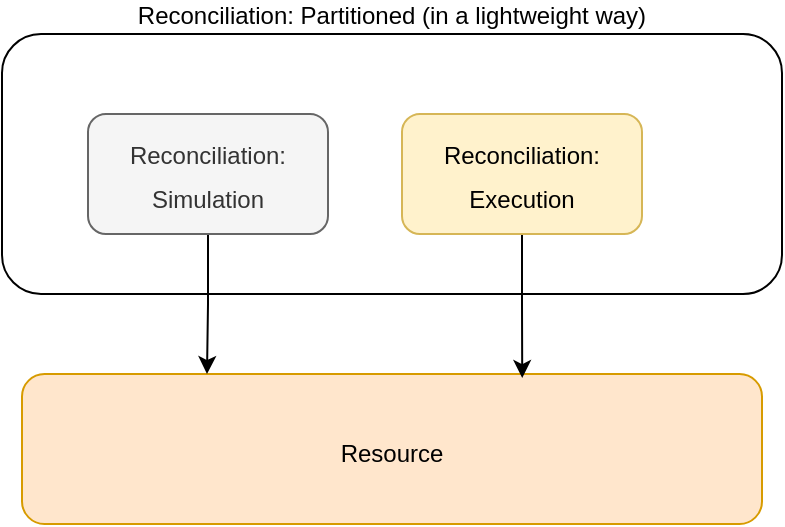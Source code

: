 <mxfile version="14.4.3" type="device"><diagram id="RHUMqW8Z5VqAvyZGF2Yg" name="Page-1"><mxGraphModel dx="1086" dy="966" grid="1" gridSize="10" guides="1" tooltips="1" connect="1" arrows="1" fold="1" page="1" pageScale="1" pageWidth="827" pageHeight="1169" math="0" shadow="0"><root><mxCell id="0"/><mxCell id="1" parent="0"/><mxCell id="pSSymGvkH5cYVZwvVgji-4" value="Reconciliation: Partitioned (in a lightweight way)" style="rounded=1;whiteSpace=wrap;html=1;labelPosition=center;verticalLabelPosition=top;align=center;verticalAlign=bottom;" vertex="1" parent="1"><mxGeometry x="200" y="140" width="390" height="130" as="geometry"/></mxCell><mxCell id="HAJ3JCG6n_S_oyb-DWv0-2" value="&lt;font style=&quot;font-size: 12px&quot;&gt;Resource&lt;/font&gt;" style="rounded=1;whiteSpace=wrap;html=1;fontSize=18;labelPosition=center;verticalLabelPosition=middle;align=center;verticalAlign=middle;fillColor=#ffe6cc;strokeColor=#d79b00;" parent="1" vertex="1"><mxGeometry x="210" y="310" width="370" height="75" as="geometry"/></mxCell><mxCell id="pSSymGvkH5cYVZwvVgji-2" style="edgeStyle=orthogonalEdgeStyle;rounded=0;orthogonalLoop=1;jettySize=auto;html=1;exitX=0.5;exitY=1;exitDx=0;exitDy=0;entryX=0.25;entryY=0;entryDx=0;entryDy=0;" edge="1" parent="1" source="HAJ3JCG6n_S_oyb-DWv0-7" target="HAJ3JCG6n_S_oyb-DWv0-2"><mxGeometry relative="1" as="geometry"/></mxCell><mxCell id="HAJ3JCG6n_S_oyb-DWv0-7" value="&lt;font style=&quot;font-size: 12px&quot;&gt;Reconciliation:&lt;br&gt;Simulation&lt;br&gt;&lt;/font&gt;" style="rounded=1;whiteSpace=wrap;html=1;fontSize=18;fillColor=#f5f5f5;strokeColor=#666666;fontColor=#333333;" parent="1" vertex="1"><mxGeometry x="243" y="180" width="120" height="60" as="geometry"/></mxCell><mxCell id="pSSymGvkH5cYVZwvVgji-3" style="edgeStyle=orthogonalEdgeStyle;rounded=0;orthogonalLoop=1;jettySize=auto;html=1;exitX=0.5;exitY=1;exitDx=0;exitDy=0;entryX=0.676;entryY=0.027;entryDx=0;entryDy=0;entryPerimeter=0;" edge="1" parent="1" source="pSSymGvkH5cYVZwvVgji-1" target="HAJ3JCG6n_S_oyb-DWv0-2"><mxGeometry relative="1" as="geometry"/></mxCell><mxCell id="pSSymGvkH5cYVZwvVgji-1" value="&lt;font style=&quot;font-size: 12px&quot;&gt;Reconciliation:&lt;br&gt;Execution&lt;br&gt;&lt;/font&gt;" style="rounded=1;whiteSpace=wrap;html=1;fontSize=18;fillColor=#fff2cc;strokeColor=#d6b656;" vertex="1" parent="1"><mxGeometry x="400" y="180" width="120" height="60" as="geometry"/></mxCell></root></mxGraphModel></diagram></mxfile>